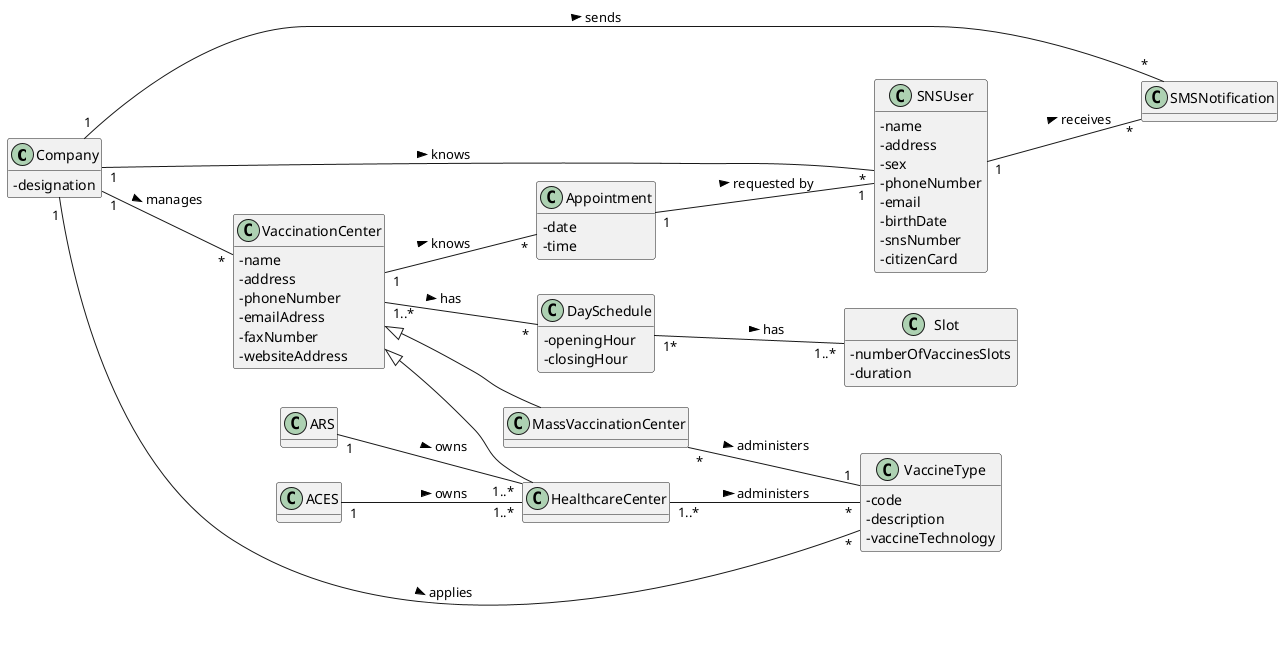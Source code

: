 @startuml
hide methods
left to right direction
skinparam classAttributeIconSize 0

class Company {
 -designation
}

class SNSUser {
-name
-address
-sex
-phoneNumber
-email
-birthDate
-snsNumber
-citizenCard
}

class Appointment{
-date
-time
}

class DaySchedule{
-openingHour
-closingHour
}

class Slot{
-numberOfVaccinesSlots
-duration
}

class SMSNotification {
}

class VaccineType {
  -code
  -description
  -vaccineTechnology
}

class VaccinationCenter{
-name
-address
-phoneNumber
-emailAdress
-faxNumber
-websiteAddress
}

class MassVaccinationCenter extends VaccinationCenter{}

class HealthcareCenter extends VaccinationCenter{}

class ARS{}

class ACES{}

Company "1" -- "*" VaccineType: applies >
Company "1" -- "*" VaccinationCenter: manages >
VaccinationCenter "1..*"  -- "*" DaySchedule: has >
DaySchedule "1*" -- "1..*" Slot: has >
VaccinationCenter"1" -- "*"Appointment: knows >
Company "1" -- "*" SMSNotification: sends >
SNSUser "1" -- "*" SMSNotification: receives >
Company "1" -- "*" SNSUser: knows >
MassVaccinationCenter "*" -- "1" VaccineType : administers >
HealthcareCenter "1..*" -- "*" VaccineType : administers >
ACES"1" -- "1..*" HealthcareCenter :owns >
ARS"1" -- "1..*" HealthcareCenter : owns >
Appointment "1"--"1" SNSUser : requested by >


@enduml